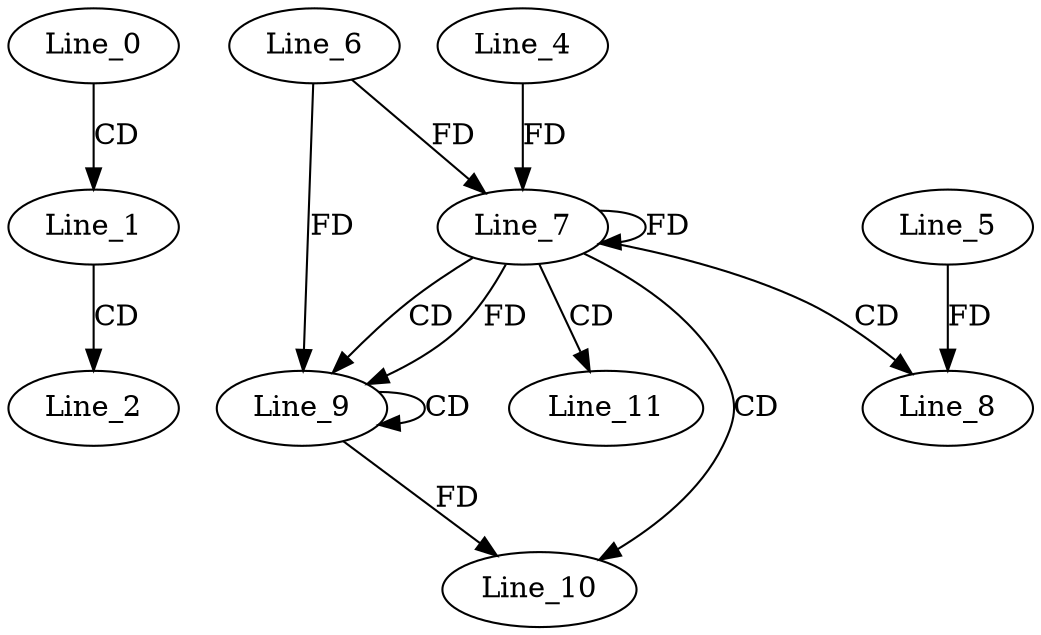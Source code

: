 digraph G {
  Line_0;
  Line_1;
  Line_2;
  Line_7;
  Line_6;
  Line_7;
  Line_4;
  Line_7;
  Line_8;
  Line_5;
  Line_9;
  Line_9;
  Line_10;
  Line_11;
  Line_0 -> Line_1 [ label="CD" ];
  Line_1 -> Line_2 [ label="CD" ];
  Line_7 -> Line_7 [ label="FD" ];
  Line_6 -> Line_7 [ label="FD" ];
  Line_4 -> Line_7 [ label="FD" ];
  Line_7 -> Line_8 [ label="CD" ];
  Line_5 -> Line_8 [ label="FD" ];
  Line_7 -> Line_9 [ label="CD" ];
  Line_9 -> Line_9 [ label="CD" ];
  Line_7 -> Line_9 [ label="FD" ];
  Line_6 -> Line_9 [ label="FD" ];
  Line_7 -> Line_10 [ label="CD" ];
  Line_9 -> Line_10 [ label="FD" ];
  Line_7 -> Line_11 [ label="CD" ];
}
